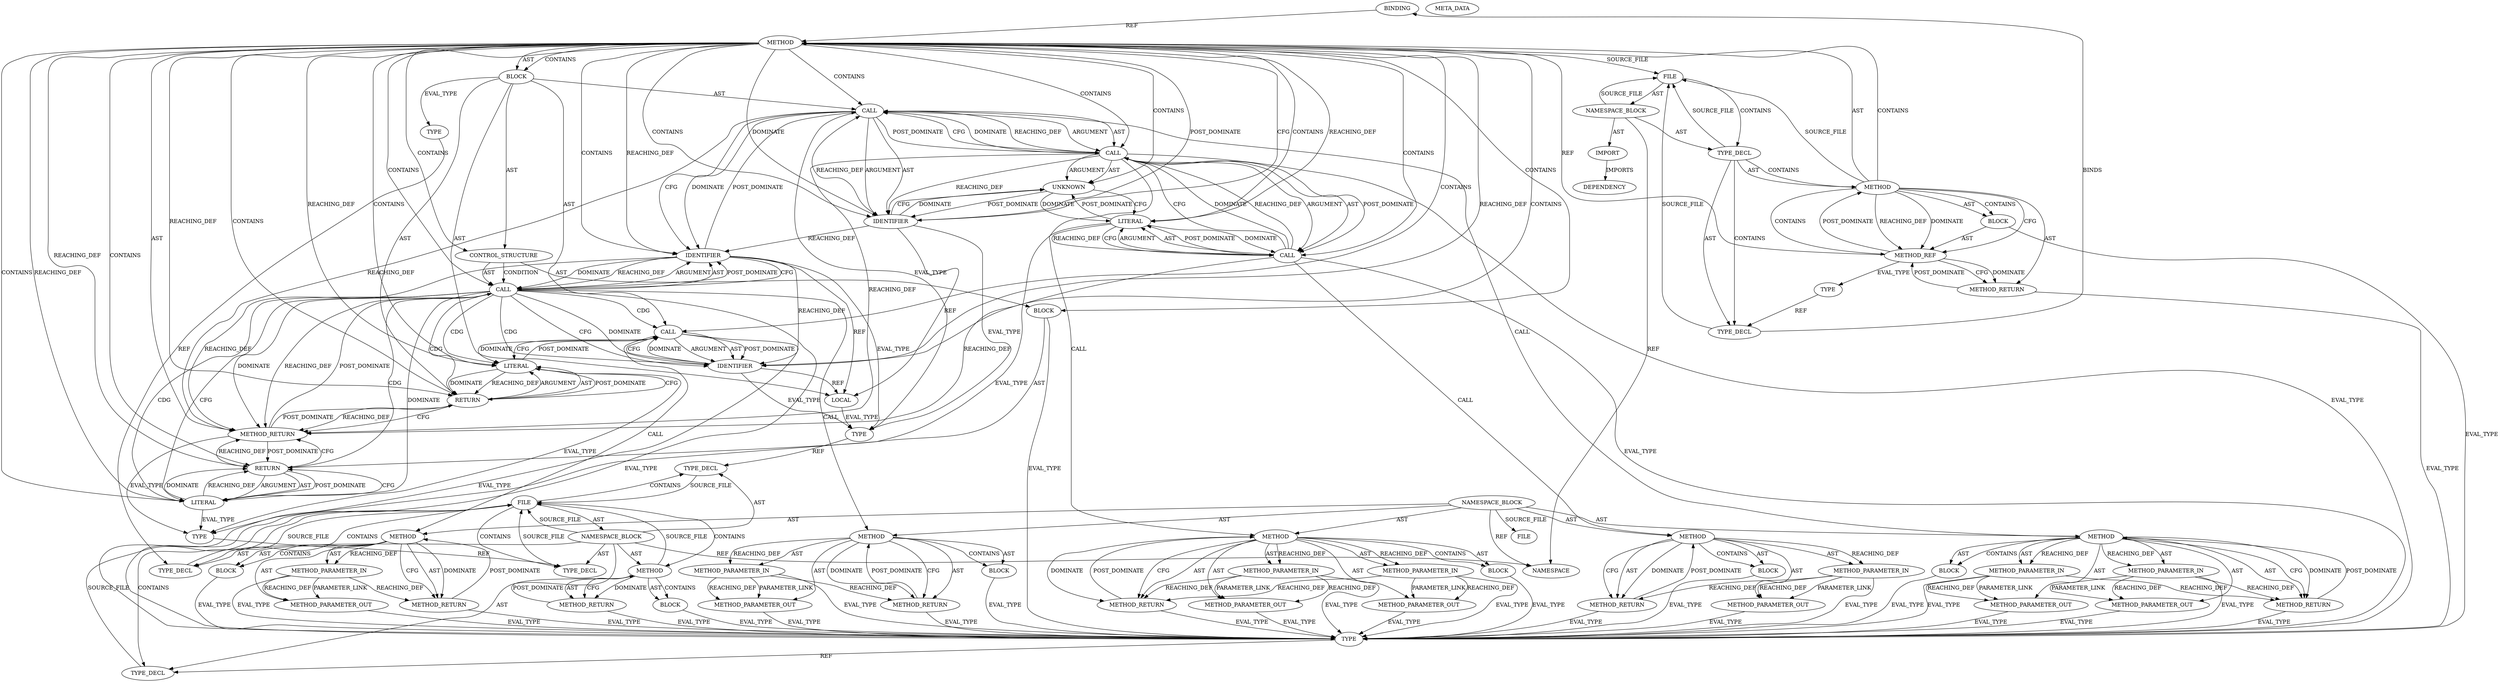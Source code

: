 digraph {
  "21474836480" [label="BINDING" METHOD_FULL_NAME="main" NAME="main" SIGNATURE="int()"];
  "25769803776" [label="BLOCK" ARGUMENT_INDEX="-1" CODE="{
    char * x = (char *) malloc(4);
    if (!x) return 1;
    free(x);
    // free(x);										/* FIX */
    return 0;
  }" COLUMN_NUMBER="12" LINE_NUMBER="12" ORDER="1" TYPE_FULL_NAME="void"];
  "25769803777" [label="BLOCK" ARGUMENT_INDEX="-1" CODE="<empty>" COLUMN_NUMBER="13" LINE_NUMBER="14" ORDER="2" TYPE_FULL_NAME="ANY"];
  "25769803778" [label="BLOCK" ARGUMENT_INDEX="-1" CODE="<empty>" COLUMN_NUMBER="1" LINE_NUMBER="1" ORDER="1" TYPE_FULL_NAME="ANY"];
  "25769803779" [label="BLOCK" ARGUMENT_INDEX="-1" CODE="<empty>" ORDER="1" TYPE_FULL_NAME="ANY"];
  "25769803780" [label="BLOCK" ARGUMENT_INDEX="1" CODE="<empty>" ORDER="1" TYPE_FULL_NAME="ANY"];
  "25769803781" [label="BLOCK" ARGUMENT_INDEX="1" CODE="<empty>" ORDER="1" TYPE_FULL_NAME="ANY"];
  "25769803782" [label="BLOCK" ARGUMENT_INDEX="1" CODE="<empty>" ORDER="1" TYPE_FULL_NAME="ANY"];
  "25769803783" [label="BLOCK" ARGUMENT_INDEX="1" CODE="<empty>" ORDER="1" TYPE_FULL_NAME="ANY"];
  "25769803784" [label="BLOCK" ARGUMENT_INDEX="1" CODE="<empty>" ORDER="1" TYPE_FULL_NAME="ANY"];
  "30064771072" [label="CALL" ARGUMENT_INDEX="2" CODE="* x = (char *) malloc(4)" COLUMN_NUMBER="10" DISPATCH_TYPE="STATIC_DISPATCH" LINE_NUMBER="13" METHOD_FULL_NAME="<operator>.assignment" NAME="<operator>.assignment" ORDER="2" SIGNATURE="" TYPE_FULL_NAME="char*"];
  "30064771073" [label="CALL" ARGUMENT_INDEX="2" CODE="(char *) malloc(4)" COLUMN_NUMBER="16" DISPATCH_TYPE="STATIC_DISPATCH" LINE_NUMBER="13" METHOD_FULL_NAME="<operator>.cast" NAME="<operator>.cast" ORDER="2" SIGNATURE="" TYPE_FULL_NAME="ANY"];
  "30064771074" [label="CALL" ARGUMENT_INDEX="2" CODE="malloc(4)" COLUMN_NUMBER="25" DISPATCH_TYPE="STATIC_DISPATCH" LINE_NUMBER="13" METHOD_FULL_NAME="malloc" NAME="malloc" ORDER="2" SIGNATURE="" TYPE_FULL_NAME="ANY"];
  "30064771075" [label="CALL" ARGUMENT_INDEX="-1" CODE="!x" COLUMN_NUMBER="9" DISPATCH_TYPE="STATIC_DISPATCH" LINE_NUMBER="14" METHOD_FULL_NAME="<operator>.logicalNot" NAME="<operator>.logicalNot" ORDER="1" SIGNATURE="" TYPE_FULL_NAME="ANY"];
  "30064771076" [label="CALL" ARGUMENT_INDEX="-1" CODE="free(x)" COLUMN_NUMBER="5" DISPATCH_TYPE="STATIC_DISPATCH" LINE_NUMBER="15" METHOD_FULL_NAME="free" NAME="free" ORDER="4" SIGNATURE="" TYPE_FULL_NAME="ANY"];
  "47244640256" [label="CONTROL_STRUCTURE" ARGUMENT_INDEX="1" CODE="if (!x) return 1;" COLUMN_NUMBER="5" CONTROL_STRUCTURE_TYPE="IF" LINE_NUMBER="14" ORDER="3" PARSER_TYPE_NAME="CASTIfStatement"];
  "51539607552" [label="DEPENDENCY" DEPENDENCY_GROUP_ID="stdlib.h" NAME="stdlib.h" VERSION="include"];
  "60129542144" [label="FILE" CODE="<empty>" CONTENT="<empty>" NAME="double_free-good.c" ORDER="0"];
  "60129542145" [label="FILE" CODE="<empty>" CONTENT="<empty>" NAME="<includes>" ORDER="1"];
  "60129542146" [label="FILE" CODE="<empty>" CONTENT="<empty>" NAME="<unknown>" ORDER="0"];
  "68719476736" [label="IDENTIFIER" ARGUMENT_INDEX="1" CODE="x" COLUMN_NUMBER="12" LINE_NUMBER="13" NAME="x" ORDER="1" TYPE_FULL_NAME="char*"];
  "68719476737" [label="IDENTIFIER" ARGUMENT_INDEX="1" CODE="x" COLUMN_NUMBER="10" LINE_NUMBER="14" NAME="x" ORDER="1" TYPE_FULL_NAME="char*"];
  "68719476738" [label="IDENTIFIER" ARGUMENT_INDEX="1" CODE="x" COLUMN_NUMBER="10" LINE_NUMBER="15" NAME="x" ORDER="1" TYPE_FULL_NAME="char*"];
  "73014444032" [label="IMPORT" CODE="#include <stdlib.h>" COLUMN_NUMBER="1" IMPORTED_AS="stdlib.h" IMPORTED_ENTITY="stdlib.h" LINE_NUMBER="9" ORDER="1"];
  "90194313216" [label="LITERAL" ARGUMENT_INDEX="1" CODE="4" COLUMN_NUMBER="32" LINE_NUMBER="13" ORDER="1" TYPE_FULL_NAME="int"];
  "90194313217" [label="LITERAL" ARGUMENT_INDEX="-1" CODE="1" COLUMN_NUMBER="20" LINE_NUMBER="14" ORDER="1" TYPE_FULL_NAME="int"];
  "90194313218" [label="LITERAL" ARGUMENT_INDEX="-1" CODE="0" COLUMN_NUMBER="12" LINE_NUMBER="17" ORDER="1" TYPE_FULL_NAME="int"];
  "94489280512" [label="LOCAL" CODE="char * x" COLUMN_NUMBER="12" GENERIC_SIGNATURE="<empty>" LINE_NUMBER="13" NAME="x" ORDER="1" TYPE_FULL_NAME="char*"];
  "107374182400" [label="META_DATA" LANGUAGE="NEWC" OVERLAYS="base;controlflow;typerel;callgraph;dataflowOss" ROOT="/tmp/tmp.UMgOlgp5Hw" VERSION="0.1"];
  "111669149696" [label="METHOD" AST_PARENT_FULL_NAME="double_free-good.c:<global>" AST_PARENT_TYPE="TYPE_DECL" CODE="int main(){
    char * x = (char *) malloc(4);
    if (!x) return 1;
    free(x);
    // free(x);										/* FIX */
    return 0;
  }" COLUMN_NUMBER="2" COLUMN_NUMBER_END="3" FILENAME="double_free-good.c" FULL_NAME="main" GENERIC_SIGNATURE="<empty>" IS_EXTERNAL="false" LINE_NUMBER="12" LINE_NUMBER_END="18" NAME="main" ORDER="1" SIGNATURE="int()"];
  "111669149697" [label="METHOD" AST_PARENT_FULL_NAME="double_free-good.c:<global>" AST_PARENT_TYPE="TYPE_DECL" CODE="<global>" COLUMN_NUMBER="1" COLUMN_NUMBER_END="3" FILENAME="double_free-good.c" FULL_NAME="double_free-good.c:<global>" GENERIC_SIGNATURE="<empty>" IS_EXTERNAL="false" LINE_NUMBER="1" LINE_NUMBER_END="18" NAME="<global>" ORDER="1" SIGNATURE=""];
  "111669149698" [label="METHOD" AST_PARENT_FULL_NAME="<includes>:<global>" AST_PARENT_TYPE="NAMESPACE_BLOCK" CODE="<global>" FILENAME="<includes>" FULL_NAME="<includes>:<global>" GENERIC_SIGNATURE="<empty>" IS_EXTERNAL="false" LINE_NUMBER="1" NAME="<global>" ORDER="1" SIGNATURE=""];
  "111669149699" [label="METHOD" AST_PARENT_FULL_NAME="<global>" AST_PARENT_TYPE="NAMESPACE_BLOCK" CODE="<empty>" FILENAME="<empty>" FULL_NAME="<operator>.assignment" GENERIC_SIGNATURE="<empty>" IS_EXTERNAL="true" NAME="<operator>.assignment" ORDER="0" SIGNATURE=""];
  "111669149700" [label="METHOD" AST_PARENT_FULL_NAME="<global>" AST_PARENT_TYPE="NAMESPACE_BLOCK" CODE="<empty>" FILENAME="<empty>" FULL_NAME="<operator>.cast" GENERIC_SIGNATURE="<empty>" IS_EXTERNAL="true" NAME="<operator>.cast" ORDER="0" SIGNATURE=""];
  "111669149701" [label="METHOD" AST_PARENT_FULL_NAME="<global>" AST_PARENT_TYPE="NAMESPACE_BLOCK" CODE="<empty>" FILENAME="<empty>" FULL_NAME="malloc" GENERIC_SIGNATURE="<empty>" IS_EXTERNAL="true" NAME="malloc" ORDER="0" SIGNATURE=""];
  "111669149702" [label="METHOD" AST_PARENT_FULL_NAME="<global>" AST_PARENT_TYPE="NAMESPACE_BLOCK" CODE="<empty>" FILENAME="<empty>" FULL_NAME="<operator>.logicalNot" GENERIC_SIGNATURE="<empty>" IS_EXTERNAL="true" NAME="<operator>.logicalNot" ORDER="0" SIGNATURE=""];
  "111669149703" [label="METHOD" AST_PARENT_FULL_NAME="<global>" AST_PARENT_TYPE="NAMESPACE_BLOCK" CODE="<empty>" FILENAME="<empty>" FULL_NAME="free" GENERIC_SIGNATURE="<empty>" IS_EXTERNAL="true" NAME="free" ORDER="0" SIGNATURE=""];
  "115964116992" [label="METHOD_PARAMETER_IN" CODE="p1" EVALUATION_STRATEGY="BY_VALUE" INDEX="1" IS_VARIADIC="false" NAME="p1" ORDER="1" TYPE_FULL_NAME="ANY"];
  "115964116993" [label="METHOD_PARAMETER_IN" CODE="p2" EVALUATION_STRATEGY="BY_VALUE" INDEX="2" IS_VARIADIC="false" NAME="p2" ORDER="2" TYPE_FULL_NAME="ANY"];
  "115964116994" [label="METHOD_PARAMETER_IN" CODE="p1" EVALUATION_STRATEGY="BY_VALUE" INDEX="1" IS_VARIADIC="false" NAME="p1" ORDER="1" TYPE_FULL_NAME="ANY"];
  "115964116995" [label="METHOD_PARAMETER_IN" CODE="p2" EVALUATION_STRATEGY="BY_VALUE" INDEX="2" IS_VARIADIC="false" NAME="p2" ORDER="2" TYPE_FULL_NAME="ANY"];
  "115964116996" [label="METHOD_PARAMETER_IN" CODE="p1" EVALUATION_STRATEGY="BY_VALUE" INDEX="1" IS_VARIADIC="false" NAME="p1" ORDER="1" TYPE_FULL_NAME="ANY"];
  "115964116997" [label="METHOD_PARAMETER_IN" CODE="p1" EVALUATION_STRATEGY="BY_VALUE" INDEX="1" IS_VARIADIC="false" NAME="p1" ORDER="1" TYPE_FULL_NAME="ANY"];
  "115964116998" [label="METHOD_PARAMETER_IN" CODE="p1" EVALUATION_STRATEGY="BY_VALUE" INDEX="1" IS_VARIADIC="false" NAME="p1" ORDER="1" TYPE_FULL_NAME="ANY"];
  "120259084288" [label="METHOD_PARAMETER_OUT" CODE="p1" EVALUATION_STRATEGY="BY_VALUE" INDEX="1" IS_VARIADIC="false" NAME="p1" ORDER="1" TYPE_FULL_NAME="ANY"];
  "120259084289" [label="METHOD_PARAMETER_OUT" CODE="p2" EVALUATION_STRATEGY="BY_VALUE" INDEX="2" IS_VARIADIC="false" NAME="p2" ORDER="2" TYPE_FULL_NAME="ANY"];
  "120259084290" [label="METHOD_PARAMETER_OUT" CODE="p1" EVALUATION_STRATEGY="BY_VALUE" INDEX="1" IS_VARIADIC="false" NAME="p1" ORDER="1" TYPE_FULL_NAME="ANY"];
  "120259084291" [label="METHOD_PARAMETER_OUT" CODE="p2" EVALUATION_STRATEGY="BY_VALUE" INDEX="2" IS_VARIADIC="false" NAME="p2" ORDER="2" TYPE_FULL_NAME="ANY"];
  "120259084292" [label="METHOD_PARAMETER_OUT" CODE="p1" EVALUATION_STRATEGY="BY_VALUE" INDEX="1" IS_VARIADIC="false" NAME="p1" ORDER="1" TYPE_FULL_NAME="ANY"];
  "120259084293" [label="METHOD_PARAMETER_OUT" CODE="p1" EVALUATION_STRATEGY="BY_VALUE" INDEX="1" IS_VARIADIC="false" NAME="p1" ORDER="1" TYPE_FULL_NAME="ANY"];
  "120259084294" [label="METHOD_PARAMETER_OUT" CODE="p1" EVALUATION_STRATEGY="BY_VALUE" INDEX="1" IS_VARIADIC="false" NAME="p1" ORDER="1" TYPE_FULL_NAME="ANY"];
  "124554051584" [label="METHOD_REF" ARGUMENT_INDEX="1" CODE="main" COLUMN_NUMBER="2" LINE_NUMBER="12" METHOD_FULL_NAME="main" ORDER="1" TYPE_FULL_NAME="main"];
  "128849018880" [label="METHOD_RETURN" CODE="RET" COLUMN_NUMBER="2" EVALUATION_STRATEGY="BY_VALUE" LINE_NUMBER="12" ORDER="2" TYPE_FULL_NAME="int"];
  "128849018881" [label="METHOD_RETURN" CODE="RET" COLUMN_NUMBER="1" EVALUATION_STRATEGY="BY_VALUE" LINE_NUMBER="1" ORDER="2" TYPE_FULL_NAME="ANY"];
  "128849018882" [label="METHOD_RETURN" CODE="RET" EVALUATION_STRATEGY="BY_VALUE" LINE_NUMBER="1" ORDER="2" TYPE_FULL_NAME="ANY"];
  "128849018883" [label="METHOD_RETURN" CODE="RET" EVALUATION_STRATEGY="BY_VALUE" ORDER="2" TYPE_FULL_NAME="ANY"];
  "128849018884" [label="METHOD_RETURN" CODE="RET" EVALUATION_STRATEGY="BY_VALUE" ORDER="2" TYPE_FULL_NAME="ANY"];
  "128849018885" [label="METHOD_RETURN" CODE="RET" EVALUATION_STRATEGY="BY_VALUE" ORDER="2" TYPE_FULL_NAME="ANY"];
  "128849018886" [label="METHOD_RETURN" CODE="RET" EVALUATION_STRATEGY="BY_VALUE" ORDER="2" TYPE_FULL_NAME="ANY"];
  "128849018887" [label="METHOD_RETURN" CODE="RET" EVALUATION_STRATEGY="BY_VALUE" ORDER="2" TYPE_FULL_NAME="ANY"];
  "137438953472" [label="NAMESPACE" CODE="<empty>" NAME="<global>" ORDER="-1"];
  "141733920768" [label="NAMESPACE_BLOCK" CODE="<empty>" FILENAME="<unknown>" FULL_NAME="<global>" NAME="<global>" ORDER="1"];
  "141733920769" [label="NAMESPACE_BLOCK" CODE="<empty>" FILENAME="double_free-good.c" FULL_NAME="double_free-good.c:<global>" NAME="<global>" ORDER="1"];
  "141733920770" [label="NAMESPACE_BLOCK" CODE="<empty>" FILENAME="<includes>" FULL_NAME="<includes>:<global>" NAME="<global>" ORDER="1"];
  "146028888064" [label="RETURN" ARGUMENT_INDEX="1" CODE="return 1;" COLUMN_NUMBER="13" LINE_NUMBER="14" ORDER="1"];
  "146028888065" [label="RETURN" ARGUMENT_INDEX="-1" CODE="return 0;" COLUMN_NUMBER="5" LINE_NUMBER="17" ORDER="5"];
  "163208757248" [label="TYPE" FULL_NAME="ANY" NAME="ANY" TYPE_DECL_FULL_NAME="ANY"];
  "163208757249" [label="TYPE" FULL_NAME="char*" NAME="char*" TYPE_DECL_FULL_NAME="char*"];
  "163208757250" [label="TYPE" FULL_NAME="int" NAME="int" TYPE_DECL_FULL_NAME="int"];
  "163208757251" [label="TYPE" FULL_NAME="main" NAME="main" TYPE_DECL_FULL_NAME="main"];
  "163208757252" [label="TYPE" FULL_NAME="void" NAME="void" TYPE_DECL_FULL_NAME="void"];
  "171798691840" [label="TYPE_DECL" AST_PARENT_FULL_NAME="double_free-good.c:<global>" AST_PARENT_TYPE="TYPE_DECL" CODE="main" COLUMN_NUMBER="2" FILENAME="double_free-good.c" FULL_NAME="main" GENERIC_SIGNATURE="<empty>" IS_EXTERNAL="false" LINE_NUMBER="12" NAME="main" ORDER="1"];
  "171798691841" [label="TYPE_DECL" AST_PARENT_FULL_NAME="double_free-good.c:<global>" AST_PARENT_TYPE="NAMESPACE_BLOCK" CODE="<global>" COLUMN_NUMBER="1" FILENAME="double_free-good.c" FULL_NAME="double_free-good.c:<global>" GENERIC_SIGNATURE="<empty>" IS_EXTERNAL="false" LINE_NUMBER="1" NAME="<global>" ORDER="2"];
  "171798691842" [label="TYPE_DECL" AST_PARENT_FULL_NAME="<includes>:<global>" AST_PARENT_TYPE="NAMESPACE_BLOCK" CODE="ANY" FILENAME="<includes>" FULL_NAME="ANY" GENERIC_SIGNATURE="<empty>" IS_EXTERNAL="true" NAME="ANY" ORDER="-1"];
  "171798691843" [label="TYPE_DECL" AST_PARENT_FULL_NAME="<includes>:<global>" AST_PARENT_TYPE="NAMESPACE_BLOCK" CODE="char*" FILENAME="<includes>" FULL_NAME="char*" GENERIC_SIGNATURE="<empty>" IS_EXTERNAL="true" NAME="char*" ORDER="-1"];
  "171798691844" [label="TYPE_DECL" AST_PARENT_FULL_NAME="<includes>:<global>" AST_PARENT_TYPE="NAMESPACE_BLOCK" CODE="int" FILENAME="<includes>" FULL_NAME="int" GENERIC_SIGNATURE="<empty>" IS_EXTERNAL="true" NAME="int" ORDER="-1"];
  "171798691845" [label="TYPE_DECL" AST_PARENT_FULL_NAME="<includes>:<global>" AST_PARENT_TYPE="NAMESPACE_BLOCK" CODE="void" FILENAME="<includes>" FULL_NAME="void" GENERIC_SIGNATURE="<empty>" IS_EXTERNAL="true" NAME="void" ORDER="-1"];
  "184683593728" [label="UNKNOWN" ARGUMENT_INDEX="1" CODE="char *" COLUMN_NUMBER="17" CONTAINED_REF="<empty>" LINE_NUMBER="13" ORDER="1" PARSER_TYPE_NAME="CASTTypeId" TYPE_FULL_NAME="<empty>"];
  "21474836480" -> "111669149696" [label="REF" ];
  "25769803776" -> "94489280512" [label="AST" ];
  "25769803776" -> "30064771072" [label="AST" ];
  "25769803776" -> "47244640256" [label="AST" ];
  "25769803776" -> "30064771076" [label="AST" ];
  "25769803776" -> "146028888065" [label="AST" ];
  "25769803776" -> "163208757252" [label="EVAL_TYPE" ];
  "25769803777" -> "146028888064" [label="AST" ];
  "25769803777" -> "163208757248" [label="EVAL_TYPE" ];
  "25769803778" -> "124554051584" [label="AST" ];
  "25769803778" -> "163208757248" [label="EVAL_TYPE" ];
  "25769803779" -> "163208757248" [label="EVAL_TYPE" ];
  "25769803780" -> "163208757248" [label="EVAL_TYPE" ];
  "25769803781" -> "163208757248" [label="EVAL_TYPE" ];
  "25769803782" -> "163208757248" [label="EVAL_TYPE" ];
  "25769803783" -> "163208757248" [label="EVAL_TYPE" ];
  "25769803784" -> "163208757248" [label="EVAL_TYPE" ];
  "30064771072" -> "68719476736" [label="ARGUMENT" ];
  "30064771072" -> "30064771073" [label="ARGUMENT" ];
  "30064771072" -> "68719476736" [label="AST" ];
  "30064771072" -> "30064771073" [label="AST" ];
  "30064771072" -> "111669149699" [label="CALL" ];
  "30064771072" -> "68719476737" [label="CFG" ];
  "30064771072" -> "68719476737" [label="DOMINATE" ];
  "30064771072" -> "163208757249" [label="EVAL_TYPE" ];
  "30064771072" -> "30064771073" [label="POST_DOMINATE" ];
  "30064771072" -> "128849018880" [label="REACHING_DEF" property="* x = (char *) malloc(4)"];
  "30064771073" -> "184683593728" [label="ARGUMENT" ];
  "30064771073" -> "30064771074" [label="ARGUMENT" ];
  "30064771073" -> "184683593728" [label="AST" ];
  "30064771073" -> "30064771074" [label="AST" ];
  "30064771073" -> "111669149700" [label="CALL" ];
  "30064771073" -> "30064771072" [label="CFG" ];
  "30064771073" -> "30064771072" [label="DOMINATE" ];
  "30064771073" -> "163208757248" [label="EVAL_TYPE" ];
  "30064771073" -> "30064771074" [label="POST_DOMINATE" ];
  "30064771073" -> "68719476736" [label="REACHING_DEF" property="(char *) malloc(4)"];
  "30064771073" -> "30064771072" [label="REACHING_DEF" property="(char *) malloc(4)"];
  "30064771073" -> "128849018880" [label="REACHING_DEF" property="(char *) malloc(4)"];
  "30064771074" -> "90194313216" [label="ARGUMENT" ];
  "30064771074" -> "90194313216" [label="AST" ];
  "30064771074" -> "111669149701" [label="CALL" ];
  "30064771074" -> "30064771073" [label="CFG" ];
  "30064771074" -> "30064771073" [label="DOMINATE" ];
  "30064771074" -> "163208757248" [label="EVAL_TYPE" ];
  "30064771074" -> "90194313216" [label="POST_DOMINATE" ];
  "30064771074" -> "30064771073" [label="REACHING_DEF" property="malloc(4)"];
  "30064771074" -> "128849018880" [label="REACHING_DEF" property="malloc(4)"];
  "30064771075" -> "68719476737" [label="ARGUMENT" ];
  "30064771075" -> "68719476737" [label="AST" ];
  "30064771075" -> "111669149702" [label="CALL" ];
  "30064771075" -> "68719476738" [label="CDG" ];
  "30064771075" -> "90194313218" [label="CDG" ];
  "30064771075" -> "30064771076" [label="CDG" ];
  "30064771075" -> "90194313217" [label="CDG" ];
  "30064771075" -> "146028888065" [label="CDG" ];
  "30064771075" -> "146028888064" [label="CDG" ];
  "30064771075" -> "90194313217" [label="CFG" ];
  "30064771075" -> "68719476738" [label="CFG" ];
  "30064771075" -> "128849018880" [label="DOMINATE" ];
  "30064771075" -> "90194313217" [label="DOMINATE" ];
  "30064771075" -> "68719476738" [label="DOMINATE" ];
  "30064771075" -> "163208757248" [label="EVAL_TYPE" ];
  "30064771075" -> "68719476737" [label="POST_DOMINATE" ];
  "30064771075" -> "128849018880" [label="REACHING_DEF" property="!x"];
  "30064771076" -> "68719476738" [label="ARGUMENT" ];
  "30064771076" -> "68719476738" [label="AST" ];
  "30064771076" -> "111669149703" [label="CALL" ];
  "30064771076" -> "90194313218" [label="CFG" ];
  "30064771076" -> "90194313218" [label="DOMINATE" ];
  "30064771076" -> "163208757248" [label="EVAL_TYPE" ];
  "30064771076" -> "68719476738" [label="POST_DOMINATE" ];
  "47244640256" -> "30064771075" [label="AST" ];
  "47244640256" -> "25769803777" [label="AST" ];
  "47244640256" -> "30064771075" [label="CONDITION" ];
  "60129542144" -> "141733920769" [label="AST" ];
  "60129542144" -> "171798691841" [label="CONTAINS" ];
  "60129542145" -> "141733920770" [label="AST" ];
  "60129542145" -> "111669149698" [label="CONTAINS" ];
  "60129542145" -> "171798691842" [label="CONTAINS" ];
  "60129542145" -> "171798691843" [label="CONTAINS" ];
  "60129542145" -> "171798691844" [label="CONTAINS" ];
  "60129542145" -> "171798691845" [label="CONTAINS" ];
  "68719476736" -> "184683593728" [label="CFG" ];
  "68719476736" -> "184683593728" [label="DOMINATE" ];
  "68719476736" -> "163208757249" [label="EVAL_TYPE" ];
  "68719476736" -> "111669149696" [label="POST_DOMINATE" ];
  "68719476736" -> "68719476737" [label="REACHING_DEF" property="x"];
  "68719476736" -> "30064771072" [label="REACHING_DEF" property="x"];
  "68719476736" -> "94489280512" [label="REF" ];
  "68719476737" -> "30064771075" [label="CFG" ];
  "68719476737" -> "30064771075" [label="DOMINATE" ];
  "68719476737" -> "163208757249" [label="EVAL_TYPE" ];
  "68719476737" -> "30064771072" [label="POST_DOMINATE" ];
  "68719476737" -> "68719476738" [label="REACHING_DEF" property="x"];
  "68719476737" -> "30064771075" [label="REACHING_DEF" property="x"];
  "68719476737" -> "128849018880" [label="REACHING_DEF" property="x"];
  "68719476737" -> "94489280512" [label="REF" ];
  "68719476738" -> "30064771076" [label="CFG" ];
  "68719476738" -> "30064771076" [label="DOMINATE" ];
  "68719476738" -> "163208757249" [label="EVAL_TYPE" ];
  "68719476738" -> "94489280512" [label="REF" ];
  "73014444032" -> "51539607552" [label="IMPORTS" ];
  "90194313216" -> "30064771074" [label="CFG" ];
  "90194313216" -> "30064771074" [label="DOMINATE" ];
  "90194313216" -> "163208757250" [label="EVAL_TYPE" ];
  "90194313216" -> "184683593728" [label="POST_DOMINATE" ];
  "90194313216" -> "30064771074" [label="REACHING_DEF" property="4"];
  "90194313217" -> "146028888064" [label="CFG" ];
  "90194313217" -> "146028888064" [label="DOMINATE" ];
  "90194313217" -> "163208757250" [label="EVAL_TYPE" ];
  "90194313217" -> "146028888064" [label="REACHING_DEF" property="1"];
  "90194313218" -> "146028888065" [label="CFG" ];
  "90194313218" -> "146028888065" [label="DOMINATE" ];
  "90194313218" -> "163208757250" [label="EVAL_TYPE" ];
  "90194313218" -> "30064771076" [label="POST_DOMINATE" ];
  "90194313218" -> "146028888065" [label="REACHING_DEF" property="0"];
  "94489280512" -> "163208757249" [label="EVAL_TYPE" ];
  "111669149696" -> "25769803776" [label="AST" ];
  "111669149696" -> "128849018880" [label="AST" ];
  "111669149696" -> "68719476736" [label="CFG" ];
  "111669149696" -> "25769803776" [label="CONTAINS" ];
  "111669149696" -> "30064771072" [label="CONTAINS" ];
  "111669149696" -> "47244640256" [label="CONTAINS" ];
  "111669149696" -> "30064771076" [label="CONTAINS" ];
  "111669149696" -> "146028888065" [label="CONTAINS" ];
  "111669149696" -> "68719476736" [label="CONTAINS" ];
  "111669149696" -> "30064771073" [label="CONTAINS" ];
  "111669149696" -> "30064771075" [label="CONTAINS" ];
  "111669149696" -> "25769803777" [label="CONTAINS" ];
  "111669149696" -> "68719476738" [label="CONTAINS" ];
  "111669149696" -> "90194313218" [label="CONTAINS" ];
  "111669149696" -> "184683593728" [label="CONTAINS" ];
  "111669149696" -> "30064771074" [label="CONTAINS" ];
  "111669149696" -> "68719476737" [label="CONTAINS" ];
  "111669149696" -> "146028888064" [label="CONTAINS" ];
  "111669149696" -> "90194313216" [label="CONTAINS" ];
  "111669149696" -> "90194313217" [label="CONTAINS" ];
  "111669149696" -> "68719476736" [label="DOMINATE" ];
  "111669149696" -> "90194313218" [label="REACHING_DEF" property=""];
  "111669149696" -> "68719476738" [label="REACHING_DEF" property=""];
  "111669149696" -> "90194313216" [label="REACHING_DEF" property=""];
  "111669149696" -> "90194313217" [label="REACHING_DEF" property=""];
  "111669149696" -> "68719476737" [label="REACHING_DEF" property=""];
  "111669149696" -> "146028888064" [label="REACHING_DEF" property=""];
  "111669149696" -> "146028888065" [label="REACHING_DEF" property=""];
  "111669149696" -> "60129542144" [label="SOURCE_FILE" ];
  "111669149697" -> "111669149696" [label="AST" ];
  "111669149697" -> "25769803778" [label="AST" ];
  "111669149697" -> "128849018881" [label="AST" ];
  "111669149697" -> "124554051584" [label="CFG" ];
  "111669149697" -> "111669149696" [label="CONTAINS" ];
  "111669149697" -> "25769803778" [label="CONTAINS" ];
  "111669149697" -> "124554051584" [label="CONTAINS" ];
  "111669149697" -> "124554051584" [label="DOMINATE" ];
  "111669149697" -> "124554051584" [label="REACHING_DEF" property=""];
  "111669149697" -> "60129542144" [label="SOURCE_FILE" ];
  "111669149698" -> "25769803779" [label="AST" ];
  "111669149698" -> "128849018882" [label="AST" ];
  "111669149698" -> "128849018882" [label="CFG" ];
  "111669149698" -> "25769803779" [label="CONTAINS" ];
  "111669149698" -> "128849018882" [label="DOMINATE" ];
  "111669149698" -> "60129542145" [label="SOURCE_FILE" ];
  "111669149699" -> "115964116992" [label="AST" ];
  "111669149699" -> "115964116993" [label="AST" ];
  "111669149699" -> "25769803780" [label="AST" ];
  "111669149699" -> "128849018883" [label="AST" ];
  "111669149699" -> "120259084288" [label="AST" ];
  "111669149699" -> "120259084289" [label="AST" ];
  "111669149699" -> "128849018883" [label="CFG" ];
  "111669149699" -> "25769803780" [label="CONTAINS" ];
  "111669149699" -> "128849018883" [label="DOMINATE" ];
  "111669149699" -> "115964116993" [label="REACHING_DEF" property=""];
  "111669149699" -> "115964116992" [label="REACHING_DEF" property=""];
  "111669149700" -> "115964116994" [label="AST" ];
  "111669149700" -> "115964116995" [label="AST" ];
  "111669149700" -> "25769803781" [label="AST" ];
  "111669149700" -> "128849018884" [label="AST" ];
  "111669149700" -> "120259084290" [label="AST" ];
  "111669149700" -> "120259084291" [label="AST" ];
  "111669149700" -> "128849018884" [label="CFG" ];
  "111669149700" -> "25769803781" [label="CONTAINS" ];
  "111669149700" -> "128849018884" [label="DOMINATE" ];
  "111669149700" -> "115964116995" [label="REACHING_DEF" property=""];
  "111669149700" -> "115964116994" [label="REACHING_DEF" property=""];
  "111669149701" -> "115964116996" [label="AST" ];
  "111669149701" -> "25769803782" [label="AST" ];
  "111669149701" -> "128849018885" [label="AST" ];
  "111669149701" -> "120259084292" [label="AST" ];
  "111669149701" -> "128849018885" [label="CFG" ];
  "111669149701" -> "25769803782" [label="CONTAINS" ];
  "111669149701" -> "128849018885" [label="DOMINATE" ];
  "111669149701" -> "115964116996" [label="REACHING_DEF" property=""];
  "111669149702" -> "115964116997" [label="AST" ];
  "111669149702" -> "25769803783" [label="AST" ];
  "111669149702" -> "128849018886" [label="AST" ];
  "111669149702" -> "120259084293" [label="AST" ];
  "111669149702" -> "128849018886" [label="CFG" ];
  "111669149702" -> "25769803783" [label="CONTAINS" ];
  "111669149702" -> "128849018886" [label="DOMINATE" ];
  "111669149702" -> "115964116997" [label="REACHING_DEF" property=""];
  "111669149703" -> "115964116998" [label="AST" ];
  "111669149703" -> "25769803784" [label="AST" ];
  "111669149703" -> "128849018887" [label="AST" ];
  "111669149703" -> "120259084294" [label="AST" ];
  "111669149703" -> "128849018887" [label="CFG" ];
  "111669149703" -> "25769803784" [label="CONTAINS" ];
  "111669149703" -> "128849018887" [label="DOMINATE" ];
  "111669149703" -> "115964116998" [label="REACHING_DEF" property=""];
  "115964116992" -> "163208757248" [label="EVAL_TYPE" ];
  "115964116992" -> "120259084288" [label="PARAMETER_LINK" ];
  "115964116992" -> "120259084288" [label="REACHING_DEF" property="p1"];
  "115964116992" -> "128849018883" [label="REACHING_DEF" property="p1"];
  "115964116993" -> "163208757248" [label="EVAL_TYPE" ];
  "115964116993" -> "120259084289" [label="PARAMETER_LINK" ];
  "115964116993" -> "120259084289" [label="REACHING_DEF" property="p2"];
  "115964116993" -> "128849018883" [label="REACHING_DEF" property="p2"];
  "115964116994" -> "163208757248" [label="EVAL_TYPE" ];
  "115964116994" -> "120259084290" [label="PARAMETER_LINK" ];
  "115964116994" -> "120259084290" [label="REACHING_DEF" property="p1"];
  "115964116994" -> "128849018884" [label="REACHING_DEF" property="p1"];
  "115964116995" -> "163208757248" [label="EVAL_TYPE" ];
  "115964116995" -> "120259084291" [label="PARAMETER_LINK" ];
  "115964116995" -> "120259084291" [label="REACHING_DEF" property="p2"];
  "115964116995" -> "128849018884" [label="REACHING_DEF" property="p2"];
  "115964116996" -> "163208757248" [label="EVAL_TYPE" ];
  "115964116996" -> "120259084292" [label="PARAMETER_LINK" ];
  "115964116996" -> "120259084292" [label="REACHING_DEF" property="p1"];
  "115964116996" -> "128849018885" [label="REACHING_DEF" property="p1"];
  "115964116997" -> "163208757248" [label="EVAL_TYPE" ];
  "115964116997" -> "120259084293" [label="PARAMETER_LINK" ];
  "115964116997" -> "120259084293" [label="REACHING_DEF" property="p1"];
  "115964116997" -> "128849018886" [label="REACHING_DEF" property="p1"];
  "115964116998" -> "163208757248" [label="EVAL_TYPE" ];
  "115964116998" -> "120259084294" [label="PARAMETER_LINK" ];
  "115964116998" -> "120259084294" [label="REACHING_DEF" property="p1"];
  "115964116998" -> "128849018887" [label="REACHING_DEF" property="p1"];
  "120259084288" -> "163208757248" [label="EVAL_TYPE" ];
  "120259084289" -> "163208757248" [label="EVAL_TYPE" ];
  "120259084290" -> "163208757248" [label="EVAL_TYPE" ];
  "120259084291" -> "163208757248" [label="EVAL_TYPE" ];
  "120259084292" -> "163208757248" [label="EVAL_TYPE" ];
  "120259084293" -> "163208757248" [label="EVAL_TYPE" ];
  "120259084294" -> "163208757248" [label="EVAL_TYPE" ];
  "124554051584" -> "128849018881" [label="CFG" ];
  "124554051584" -> "128849018881" [label="DOMINATE" ];
  "124554051584" -> "163208757251" [label="EVAL_TYPE" ];
  "124554051584" -> "111669149697" [label="POST_DOMINATE" ];
  "124554051584" -> "111669149696" [label="REF" ];
  "128849018880" -> "163208757250" [label="EVAL_TYPE" ];
  "128849018880" -> "30064771075" [label="POST_DOMINATE" ];
  "128849018880" -> "146028888064" [label="POST_DOMINATE" ];
  "128849018880" -> "146028888065" [label="POST_DOMINATE" ];
  "128849018881" -> "163208757248" [label="EVAL_TYPE" ];
  "128849018881" -> "124554051584" [label="POST_DOMINATE" ];
  "128849018882" -> "163208757248" [label="EVAL_TYPE" ];
  "128849018882" -> "111669149698" [label="POST_DOMINATE" ];
  "128849018883" -> "163208757248" [label="EVAL_TYPE" ];
  "128849018883" -> "111669149699" [label="POST_DOMINATE" ];
  "128849018884" -> "163208757248" [label="EVAL_TYPE" ];
  "128849018884" -> "111669149700" [label="POST_DOMINATE" ];
  "128849018885" -> "163208757248" [label="EVAL_TYPE" ];
  "128849018885" -> "111669149701" [label="POST_DOMINATE" ];
  "128849018886" -> "163208757248" [label="EVAL_TYPE" ];
  "128849018886" -> "111669149702" [label="POST_DOMINATE" ];
  "128849018887" -> "163208757248" [label="EVAL_TYPE" ];
  "128849018887" -> "111669149703" [label="POST_DOMINATE" ];
  "141733920768" -> "111669149699" [label="AST" ];
  "141733920768" -> "111669149700" [label="AST" ];
  "141733920768" -> "111669149701" [label="AST" ];
  "141733920768" -> "111669149702" [label="AST" ];
  "141733920768" -> "111669149703" [label="AST" ];
  "141733920768" -> "137438953472" [label="REF" ];
  "141733920768" -> "60129542146" [label="SOURCE_FILE" ];
  "141733920769" -> "73014444032" [label="AST" ];
  "141733920769" -> "171798691841" [label="AST" ];
  "141733920769" -> "137438953472" [label="REF" ];
  "141733920769" -> "60129542144" [label="SOURCE_FILE" ];
  "141733920770" -> "111669149698" [label="AST" ];
  "141733920770" -> "171798691842" [label="AST" ];
  "141733920770" -> "171798691843" [label="AST" ];
  "141733920770" -> "171798691844" [label="AST" ];
  "141733920770" -> "171798691845" [label="AST" ];
  "141733920770" -> "137438953472" [label="REF" ];
  "141733920770" -> "60129542145" [label="SOURCE_FILE" ];
  "146028888064" -> "90194313217" [label="ARGUMENT" ];
  "146028888064" -> "90194313217" [label="AST" ];
  "146028888064" -> "128849018880" [label="CFG" ];
  "146028888064" -> "90194313217" [label="POST_DOMINATE" ];
  "146028888064" -> "128849018880" [label="REACHING_DEF" property="<RET>"];
  "146028888065" -> "90194313218" [label="ARGUMENT" ];
  "146028888065" -> "90194313218" [label="AST" ];
  "146028888065" -> "128849018880" [label="CFG" ];
  "146028888065" -> "90194313218" [label="POST_DOMINATE" ];
  "146028888065" -> "128849018880" [label="REACHING_DEF" property="<RET>"];
  "163208757248" -> "171798691842" [label="REF" ];
  "163208757249" -> "171798691843" [label="REF" ];
  "163208757250" -> "171798691844" [label="REF" ];
  "163208757251" -> "171798691840" [label="REF" ];
  "163208757252" -> "171798691845" [label="REF" ];
  "171798691840" -> "21474836480" [label="BINDS" ];
  "171798691840" -> "60129542144" [label="SOURCE_FILE" ];
  "171798691841" -> "111669149697" [label="AST" ];
  "171798691841" -> "171798691840" [label="AST" ];
  "171798691841" -> "111669149697" [label="CONTAINS" ];
  "171798691841" -> "171798691840" [label="CONTAINS" ];
  "171798691841" -> "60129542144" [label="SOURCE_FILE" ];
  "171798691842" -> "60129542145" [label="SOURCE_FILE" ];
  "171798691843" -> "60129542145" [label="SOURCE_FILE" ];
  "171798691844" -> "60129542145" [label="SOURCE_FILE" ];
  "171798691845" -> "60129542145" [label="SOURCE_FILE" ];
  "184683593728" -> "90194313216" [label="CFG" ];
  "184683593728" -> "90194313216" [label="DOMINATE" ];
  "184683593728" -> "68719476736" [label="POST_DOMINATE" ];
}
